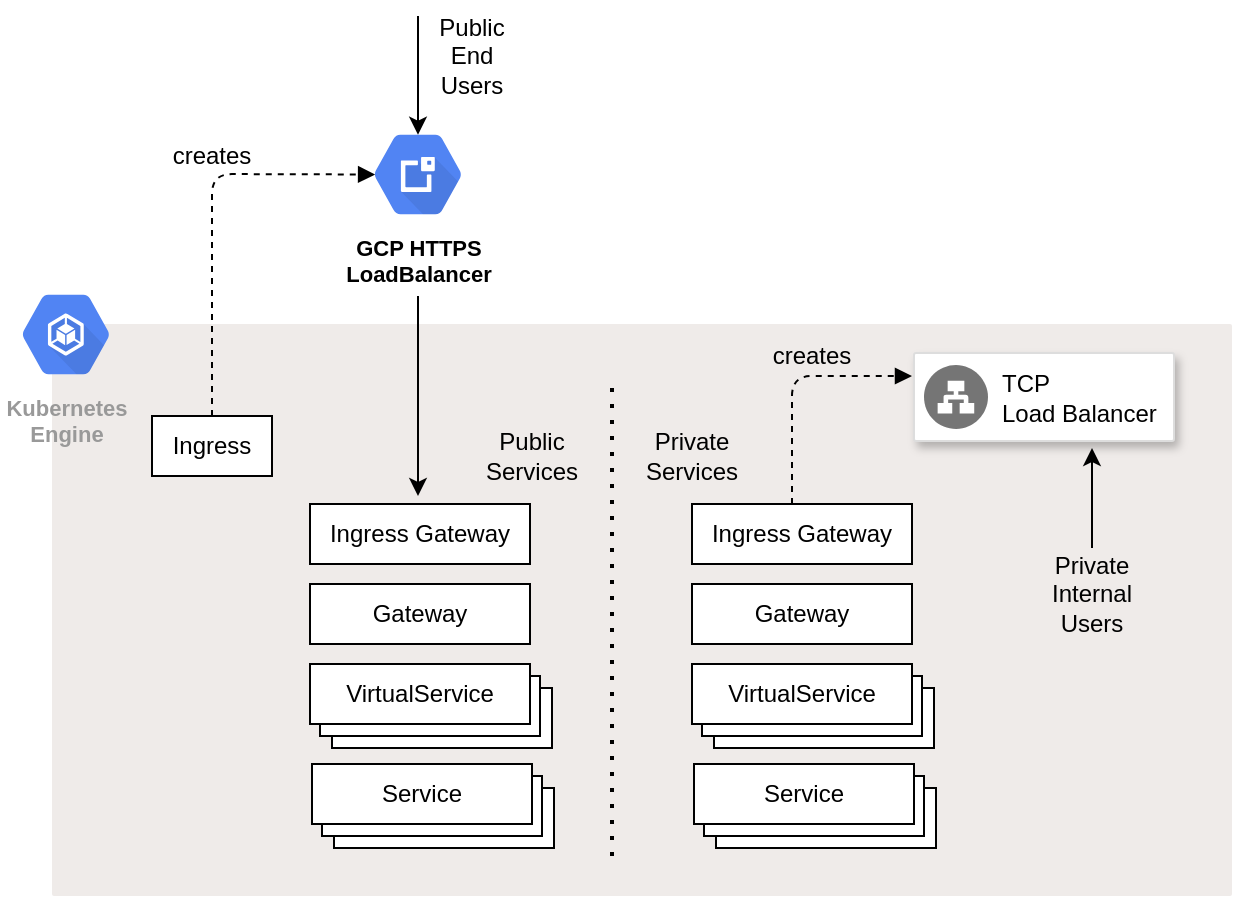 <mxfile version="15.1.4" type="github">
  <diagram id="cstUYs0_MrwpeLKSXvVJ" name="Page-1">
    <mxGraphModel dx="865" dy="703" grid="1" gridSize="10" guides="1" tooltips="1" connect="1" arrows="1" fold="1" page="1" pageScale="1" pageWidth="850" pageHeight="1100" math="0" shadow="0">
      <root>
        <mxCell id="0" />
        <mxCell id="1" parent="0" />
        <mxCell id="yYByWPhsurXCCLLeMajM-9" value="" style="sketch=0;points=[[0,0,0],[0.25,0,0],[0.5,0,0],[0.75,0,0],[1,0,0],[1,0.25,0],[1,0.5,0],[1,0.75,0],[1,1,0],[0.75,1,0],[0.5,1,0],[0.25,1,0],[0,1,0],[0,0.75,0],[0,0.5,0],[0,0.25,0]];rounded=1;absoluteArcSize=1;arcSize=2;html=1;strokeColor=none;gradientColor=none;shadow=0;dashed=0;fontSize=12;fontColor=#9E9E9E;align=left;verticalAlign=top;spacing=10;spacingTop=-4;fillColor=#EFEBE9;" parent="1" vertex="1">
          <mxGeometry x="150" y="204" width="590" height="286" as="geometry" />
        </mxCell>
        <mxCell id="yYByWPhsurXCCLLeMajM-30" value="&lt;div&gt;GCP HTTPS&lt;/div&gt;&lt;div&gt;LoadBalancer&lt;br&gt;&lt;/div&gt;" style="sketch=0;html=1;fillColor=#5184F3;strokeColor=none;verticalAlign=top;labelPosition=center;verticalLabelPosition=bottom;align=center;spacingTop=-6;fontSize=11;fontStyle=1;shape=mxgraph.gcp2.hexIcon;prIcon=cloud_external_ip_addresses" parent="1" vertex="1">
          <mxGeometry x="300" y="100" width="66" height="58.5" as="geometry" />
        </mxCell>
        <mxCell id="hQGbkkrR4lbeE7w-v3Qx-1" value="" style="endArrow=classic;html=1;fontColor=#000000;strokeColor=#000000;entryX=0.5;entryY=0.16;entryDx=0;entryDy=0;entryPerimeter=0;" edge="1" parent="1" target="yYByWPhsurXCCLLeMajM-30">
          <mxGeometry width="50" height="50" relative="1" as="geometry">
            <mxPoint x="333" y="50" as="sourcePoint" />
            <mxPoint x="50" y="300" as="targetPoint" />
          </mxGeometry>
        </mxCell>
        <mxCell id="hQGbkkrR4lbeE7w-v3Qx-2" value="Kubernetes&#xa;Engine" style="sketch=0;html=1;fillColor=#5184F3;strokeColor=none;verticalAlign=top;labelPosition=center;verticalLabelPosition=bottom;align=center;spacingTop=-6;fontSize=11;fontStyle=1;fontColor=#999999;shape=mxgraph.gcp2.hexIcon;prIcon=container_engine" vertex="1" parent="1">
          <mxGeometry x="124" y="180" width="66" height="58.5" as="geometry" />
        </mxCell>
        <mxCell id="hQGbkkrR4lbeE7w-v3Qx-4" value="Ingress" style="rounded=0;whiteSpace=wrap;html=1;fontColor=#000000;" vertex="1" parent="1">
          <mxGeometry x="200" y="250" width="60" height="30" as="geometry" />
        </mxCell>
        <mxCell id="hQGbkkrR4lbeE7w-v3Qx-5" value="Ingress Gateway" style="rounded=0;whiteSpace=wrap;html=1;fontColor=#000000;" vertex="1" parent="1">
          <mxGeometry x="279" y="294" width="110" height="30" as="geometry" />
        </mxCell>
        <mxCell id="hQGbkkrR4lbeE7w-v3Qx-6" value="Gateway" style="rounded=0;whiteSpace=wrap;html=1;fontColor=#000000;" vertex="1" parent="1">
          <mxGeometry x="279" y="334" width="110" height="30" as="geometry" />
        </mxCell>
        <mxCell id="hQGbkkrR4lbeE7w-v3Qx-11" value="" style="rounded=0;whiteSpace=wrap;html=1;fontColor=#000000;" vertex="1" parent="1">
          <mxGeometry x="290" y="386" width="110" height="30" as="geometry" />
        </mxCell>
        <mxCell id="hQGbkkrR4lbeE7w-v3Qx-8" value="" style="rounded=0;whiteSpace=wrap;html=1;fontColor=#000000;" vertex="1" parent="1">
          <mxGeometry x="284" y="380" width="110" height="30" as="geometry" />
        </mxCell>
        <mxCell id="hQGbkkrR4lbeE7w-v3Qx-7" value="VirtualService" style="rounded=0;whiteSpace=wrap;html=1;fontColor=#000000;" vertex="1" parent="1">
          <mxGeometry x="279" y="374" width="110" height="30" as="geometry" />
        </mxCell>
        <mxCell id="hQGbkkrR4lbeE7w-v3Qx-12" value="" style="rounded=0;whiteSpace=wrap;html=1;fontColor=#000000;" vertex="1" parent="1">
          <mxGeometry x="291" y="436" width="110" height="30" as="geometry" />
        </mxCell>
        <mxCell id="hQGbkkrR4lbeE7w-v3Qx-13" value="" style="rounded=0;whiteSpace=wrap;html=1;fontColor=#000000;" vertex="1" parent="1">
          <mxGeometry x="285" y="430" width="110" height="30" as="geometry" />
        </mxCell>
        <mxCell id="hQGbkkrR4lbeE7w-v3Qx-14" value="Service" style="rounded=0;whiteSpace=wrap;html=1;fontColor=#000000;" vertex="1" parent="1">
          <mxGeometry x="280" y="424" width="110" height="30" as="geometry" />
        </mxCell>
        <mxCell id="hQGbkkrR4lbeE7w-v3Qx-15" value="" style="endArrow=block;dashed=1;html=1;fontColor=#000000;strokeColor=#000000;entryX=0.175;entryY=0.5;entryDx=0;entryDy=0;entryPerimeter=0;exitX=0.5;exitY=0;exitDx=0;exitDy=0;endFill=1;" edge="1" parent="1" source="hQGbkkrR4lbeE7w-v3Qx-4" target="yYByWPhsurXCCLLeMajM-30">
          <mxGeometry width="50" height="50" relative="1" as="geometry">
            <mxPoint x="240" y="250" as="sourcePoint" />
            <mxPoint x="310" y="310" as="targetPoint" />
            <Array as="points">
              <mxPoint x="230" y="129" />
            </Array>
          </mxGeometry>
        </mxCell>
        <mxCell id="hQGbkkrR4lbeE7w-v3Qx-16" value="creates" style="text;html=1;strokeColor=none;fillColor=none;align=center;verticalAlign=middle;whiteSpace=wrap;rounded=0;fontColor=#000000;" vertex="1" parent="1">
          <mxGeometry x="210" y="110" width="40" height="20" as="geometry" />
        </mxCell>
        <mxCell id="hQGbkkrR4lbeE7w-v3Qx-17" value="" style="endArrow=classic;html=1;fontColor=#000000;strokeColor=#000000;" edge="1" parent="1">
          <mxGeometry width="50" height="50" relative="1" as="geometry">
            <mxPoint x="333" y="190" as="sourcePoint" />
            <mxPoint x="333" y="290" as="targetPoint" />
          </mxGeometry>
        </mxCell>
        <mxCell id="hQGbkkrR4lbeE7w-v3Qx-19" value="&lt;div&gt;Public&lt;/div&gt;&lt;div&gt;End Users&lt;/div&gt;" style="text;html=1;strokeColor=none;fillColor=none;align=center;verticalAlign=middle;whiteSpace=wrap;rounded=0;fontColor=#000000;" vertex="1" parent="1">
          <mxGeometry x="340" y="60" width="40" height="20" as="geometry" />
        </mxCell>
        <mxCell id="hQGbkkrR4lbeE7w-v3Qx-23" value="&lt;div&gt;Public&lt;/div&gt;&lt;div&gt;Services&lt;br&gt;&lt;/div&gt;" style="text;html=1;strokeColor=none;fillColor=none;align=center;verticalAlign=middle;whiteSpace=wrap;rounded=0;fontColor=#000000;" vertex="1" parent="1">
          <mxGeometry x="370" y="260" width="40" height="20" as="geometry" />
        </mxCell>
        <mxCell id="hQGbkkrR4lbeE7w-v3Qx-24" value="" style="endArrow=none;dashed=1;html=1;dashPattern=1 3;strokeWidth=2;fontColor=#000000;" edge="1" parent="1">
          <mxGeometry width="50" height="50" relative="1" as="geometry">
            <mxPoint x="430" y="470" as="sourcePoint" />
            <mxPoint x="430" y="230" as="targetPoint" />
          </mxGeometry>
        </mxCell>
        <mxCell id="hQGbkkrR4lbeE7w-v3Qx-26" value="Private&lt;div&gt;Services&lt;br&gt;&lt;/div&gt;" style="text;html=1;strokeColor=none;fillColor=none;align=center;verticalAlign=middle;whiteSpace=wrap;rounded=0;fontColor=#000000;" vertex="1" parent="1">
          <mxGeometry x="450" y="260" width="40" height="20" as="geometry" />
        </mxCell>
        <mxCell id="hQGbkkrR4lbeE7w-v3Qx-27" value="Ingress Gateway" style="rounded=0;whiteSpace=wrap;html=1;fontColor=#000000;" vertex="1" parent="1">
          <mxGeometry x="470" y="294" width="110" height="30" as="geometry" />
        </mxCell>
        <mxCell id="hQGbkkrR4lbeE7w-v3Qx-28" value="Gateway" style="rounded=0;whiteSpace=wrap;html=1;fontColor=#000000;" vertex="1" parent="1">
          <mxGeometry x="470" y="334" width="110" height="30" as="geometry" />
        </mxCell>
        <mxCell id="hQGbkkrR4lbeE7w-v3Qx-29" value="" style="rounded=0;whiteSpace=wrap;html=1;fontColor=#000000;" vertex="1" parent="1">
          <mxGeometry x="481" y="386" width="110" height="30" as="geometry" />
        </mxCell>
        <mxCell id="hQGbkkrR4lbeE7w-v3Qx-30" value="" style="rounded=0;whiteSpace=wrap;html=1;fontColor=#000000;" vertex="1" parent="1">
          <mxGeometry x="475" y="380" width="110" height="30" as="geometry" />
        </mxCell>
        <mxCell id="hQGbkkrR4lbeE7w-v3Qx-31" value="VirtualService" style="rounded=0;whiteSpace=wrap;html=1;fontColor=#000000;" vertex="1" parent="1">
          <mxGeometry x="470" y="374" width="110" height="30" as="geometry" />
        </mxCell>
        <mxCell id="hQGbkkrR4lbeE7w-v3Qx-32" value="" style="rounded=0;whiteSpace=wrap;html=1;fontColor=#000000;" vertex="1" parent="1">
          <mxGeometry x="482" y="436" width="110" height="30" as="geometry" />
        </mxCell>
        <mxCell id="hQGbkkrR4lbeE7w-v3Qx-33" value="" style="rounded=0;whiteSpace=wrap;html=1;fontColor=#000000;" vertex="1" parent="1">
          <mxGeometry x="476" y="430" width="110" height="30" as="geometry" />
        </mxCell>
        <mxCell id="hQGbkkrR4lbeE7w-v3Qx-34" value="Service" style="rounded=0;whiteSpace=wrap;html=1;fontColor=#000000;" vertex="1" parent="1">
          <mxGeometry x="471" y="424" width="110" height="30" as="geometry" />
        </mxCell>
        <mxCell id="hQGbkkrR4lbeE7w-v3Qx-36" value="" style="strokeColor=#dddddd;shadow=1;strokeWidth=1;rounded=1;absoluteArcSize=1;arcSize=2;fontColor=#000000;" vertex="1" parent="1">
          <mxGeometry x="581" y="218.5" width="130" height="44" as="geometry" />
        </mxCell>
        <mxCell id="hQGbkkrR4lbeE7w-v3Qx-37" value="TCP&lt;br&gt;Load Balancer" style="sketch=0;dashed=0;connectable=0;html=1;fillColor=#757575;strokeColor=none;shape=mxgraph.gcp2.network_load_balancer;part=1;labelPosition=right;verticalLabelPosition=middle;align=left;verticalAlign=middle;spacingLeft=5;fontSize=12;" vertex="1" parent="hQGbkkrR4lbeE7w-v3Qx-36">
          <mxGeometry y="0.5" width="32" height="32" relative="1" as="geometry">
            <mxPoint x="5" y="-16" as="offset" />
          </mxGeometry>
        </mxCell>
        <mxCell id="hQGbkkrR4lbeE7w-v3Qx-38" value="&lt;div&gt;Private&lt;/div&gt;&lt;div&gt;Internal&lt;/div&gt;&lt;div&gt;Users&lt;br&gt;&lt;/div&gt;" style="text;html=1;strokeColor=none;fillColor=none;align=center;verticalAlign=middle;whiteSpace=wrap;rounded=0;fontColor=#000000;" vertex="1" parent="1">
          <mxGeometry x="650" y="329" width="40" height="20" as="geometry" />
        </mxCell>
        <mxCell id="hQGbkkrR4lbeE7w-v3Qx-39" value="" style="endArrow=classic;html=1;fontColor=#000000;strokeColor=#000000;" edge="1" parent="1">
          <mxGeometry width="50" height="50" relative="1" as="geometry">
            <mxPoint x="670" y="316" as="sourcePoint" />
            <mxPoint x="670" y="266" as="targetPoint" />
          </mxGeometry>
        </mxCell>
        <mxCell id="hQGbkkrR4lbeE7w-v3Qx-40" value="" style="endArrow=block;dashed=1;html=1;fontColor=#000000;strokeColor=#000000;exitX=0.5;exitY=0;exitDx=0;exitDy=0;endFill=1;" edge="1" parent="1">
          <mxGeometry width="50" height="50" relative="1" as="geometry">
            <mxPoint x="520" y="294" as="sourcePoint" />
            <mxPoint x="580" y="230" as="targetPoint" />
            <Array as="points">
              <mxPoint x="520" y="230" />
            </Array>
          </mxGeometry>
        </mxCell>
        <mxCell id="hQGbkkrR4lbeE7w-v3Qx-41" value="creates" style="text;html=1;strokeColor=none;fillColor=none;align=center;verticalAlign=middle;whiteSpace=wrap;rounded=0;fontColor=#000000;" vertex="1" parent="1">
          <mxGeometry x="510" y="210" width="40" height="20" as="geometry" />
        </mxCell>
      </root>
    </mxGraphModel>
  </diagram>
</mxfile>
